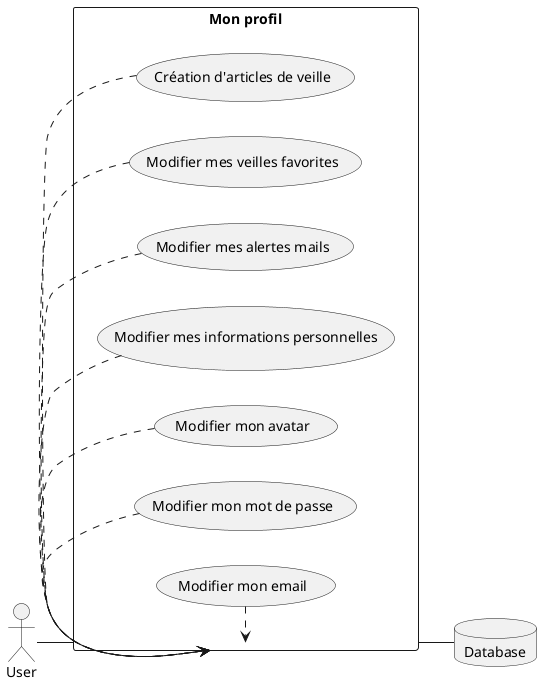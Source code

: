@startuml
left to right direction
skinparam packageStyle rectangle
actor User
database Database

rectangle "Mon profil" {
    User -- (Mon profil)
    (Création d'articles de veille) .> (Mon profil)
    (Modifier mes veilles favorites) .> (Mon profil)
    (Modifier mes alertes mails) .> (Mon profil)
    (Modifier mes informations personnelles) .> (Mon profil)
    (Modifier mon avatar) .> (Mon profil)
    (Modifier mon mot de passe) .> (Mon profil)
    (Modifier mon email) .> (Mon profil)
    (Mon profil) -- Database
}
@enduml

